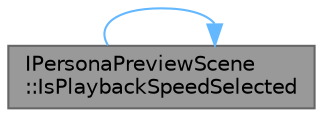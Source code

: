 digraph "IPersonaPreviewScene::IsPlaybackSpeedSelected"
{
 // INTERACTIVE_SVG=YES
 // LATEX_PDF_SIZE
  bgcolor="transparent";
  edge [fontname=Helvetica,fontsize=10,labelfontname=Helvetica,labelfontsize=10];
  node [fontname=Helvetica,fontsize=10,shape=box,height=0.2,width=0.4];
  rankdir="LR";
  Node1 [id="Node000001",label="IPersonaPreviewScene\l::IsPlaybackSpeedSelected",height=0.2,width=0.4,color="gray40", fillcolor="grey60", style="filled", fontcolor="black",tooltip="Function to return whether the supplied playback speed is the current active one."];
  Node1 -> Node1 [id="edge1_Node000001_Node000001",color="steelblue1",style="solid",tooltip=" "];
}
